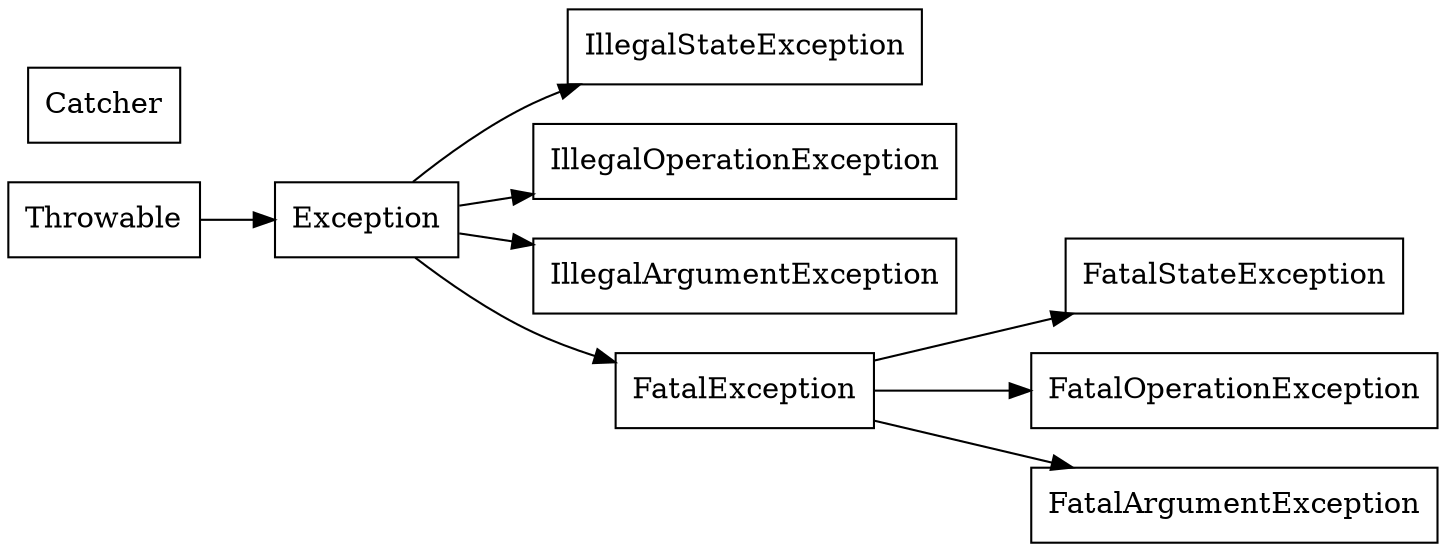 strict digraph class_diagram {
  rankdir=LR;
  TypeThrowable[
    label="Throwable",
    URL="Throwable.html",
    tooltip="com.sekati.except.Throwable",
    shape="record"
  ];
  TypeIllegalStateException[
    label="IllegalStateException",
    URL="IllegalStateException.html",
    tooltip="com.sekati.except.IllegalStateException",
    shape="record"
  ];
  TypeIllegalOperationException[
    label="IllegalOperationException",
    URL="IllegalOperationException.html",
    tooltip="com.sekati.except.IllegalOperationException",
    shape="record"
  ];
  TypeIllegalArgumentException[
    label="IllegalArgumentException",
    URL="IllegalArgumentException.html",
    tooltip="com.sekati.except.IllegalArgumentException",
    shape="record"
  ];
  TypeFatalStateException[
    label="FatalStateException",
    URL="FatalStateException.html",
    tooltip="com.sekati.except.FatalStateException",
    shape="record"
  ];
  TypeFatalOperationException[
    label="FatalOperationException",
    URL="FatalOperationException.html",
    tooltip="com.sekati.except.FatalOperationException",
    shape="record"
  ];
  TypeFatalException[
    label="FatalException",
    URL="FatalException.html",
    tooltip="com.sekati.except.FatalException",
    shape="record"
  ];
  TypeFatalArgumentException[
    label="FatalArgumentException",
    URL="FatalArgumentException.html",
    tooltip="com.sekati.except.FatalArgumentException",
    shape="record"
  ];
  TypeException[
    label="Exception",
    URL="Exception.html",
    tooltip="com.sekati.except.Exception",
    shape="record"
  ];
  TypeCatcher[
    label="Catcher",
    URL="Catcher.html",
    tooltip="com.sekati.except.Catcher",
    shape="record"
  ];
  TypeException -> TypeIllegalStateException;
  TypeException -> TypeIllegalOperationException;
  TypeException -> TypeIllegalArgumentException;
  TypeFatalException -> TypeFatalStateException;
  TypeFatalException -> TypeFatalOperationException;
  TypeException -> TypeFatalException;
  TypeFatalException -> TypeFatalArgumentException;
  TypeThrowable -> TypeException;
}
